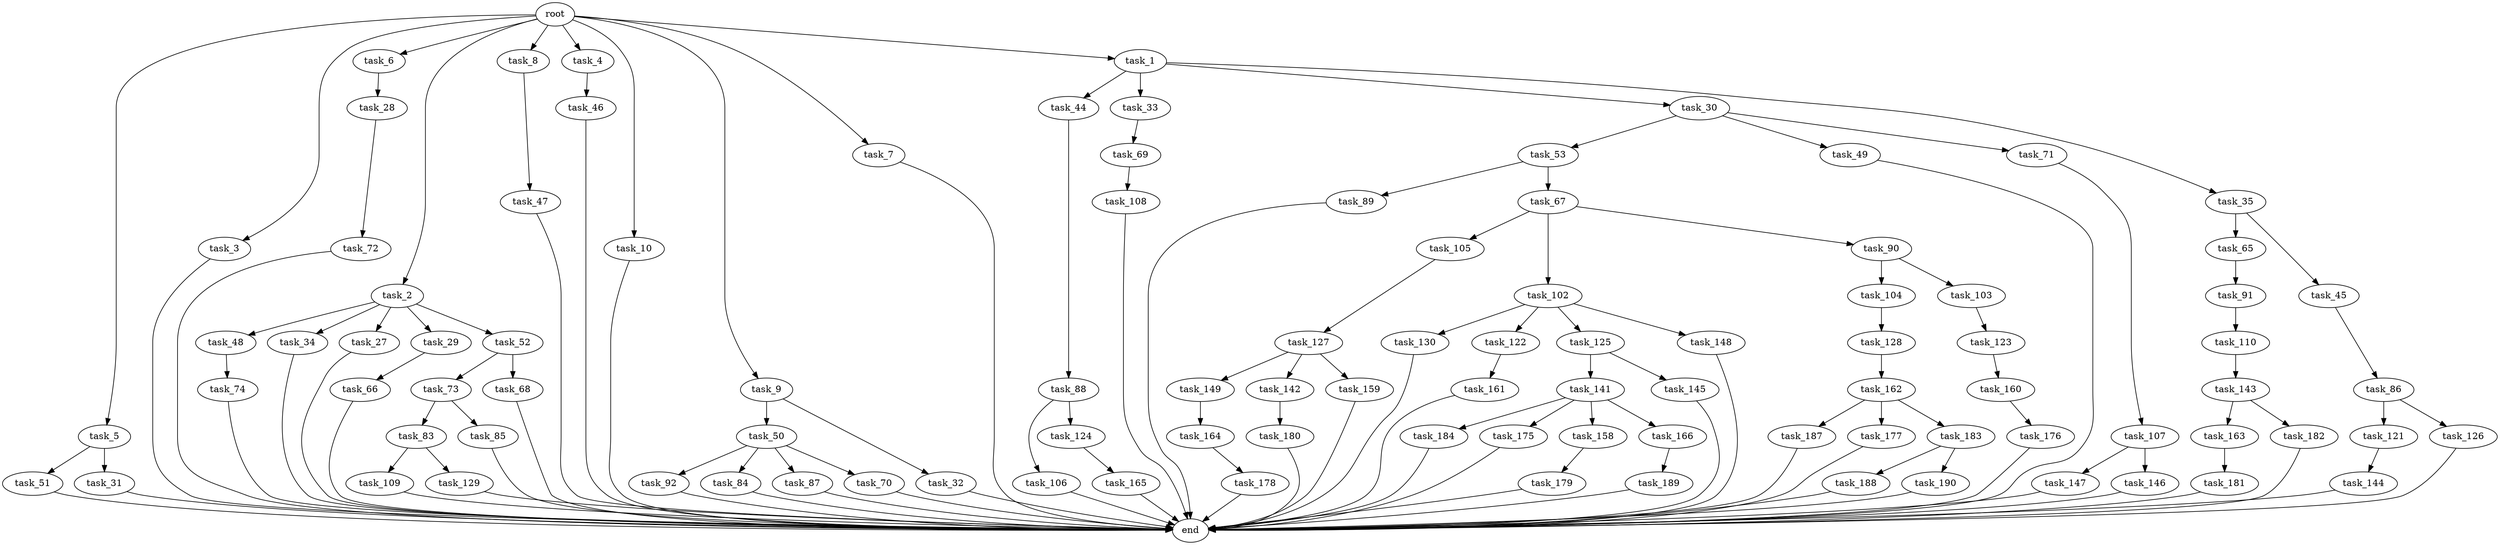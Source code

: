 digraph G {
  task_73 [size="3435973836.800000"];
  task_65 [size="7730941132.800000"];
  task_92 [size="69578470195.199997"];
  task_45 [size="7730941132.800000"];
  task_89 [size="30923764531.200001"];
  task_5 [size="102.400000"];
  task_47 [size="69578470195.199997"];
  task_147 [size="54975581388.800003"];
  task_3 [size="102.400000"];
  task_6 [size="102.400000"];
  task_141 [size="85899345920.000000"];
  task_2 [size="102.400000"];
  task_8 [size="102.400000"];
  task_44 [size="54975581388.800003"];
  task_163 [size="7730941132.800000"];
  task_69 [size="21474836480.000000"];
  task_53 [size="21474836480.000000"];
  task_84 [size="69578470195.199997"];
  task_49 [size="21474836480.000000"];
  task_184 [size="30923764531.200001"];
  task_187 [size="85899345920.000000"];
  task_86 [size="7730941132.800000"];
  task_145 [size="85899345920.000000"];
  task_177 [size="85899345920.000000"];
  task_144 [size="85899345920.000000"];
  task_33 [size="54975581388.800003"];
  task_130 [size="42090679500.800003"];
  task_189 [size="13743895347.200001"];
  task_71 [size="21474836480.000000"];
  task_160 [size="7730941132.800000"];
  task_105 [size="54975581388.800003"];
  task_48 [size="54975581388.800003"];
  task_4 [size="102.400000"];
  task_104 [size="85899345920.000000"];
  task_176 [size="69578470195.199997"];
  task_181 [size="69578470195.199997"];
  task_109 [size="13743895347.200001"];
  task_149 [size="42090679500.800003"];
  task_50 [size="30923764531.200001"];
  task_34 [size="54975581388.800003"];
  task_10 [size="102.400000"];
  task_161 [size="13743895347.200001"];
  task_127 [size="54975581388.800003"];
  task_83 [size="54975581388.800003"];
  task_74 [size="42090679500.800003"];
  task_103 [size="85899345920.000000"];
  task_110 [size="85899345920.000000"];
  task_9 [size="102.400000"];
  task_46 [size="85899345920.000000"];
  task_85 [size="54975581388.800003"];
  task_121 [size="30923764531.200001"];
  task_107 [size="21474836480.000000"];
  task_126 [size="30923764531.200001"];
  task_27 [size="54975581388.800003"];
  task_179 [size="42090679500.800003"];
  end [size="0.000000"];
  task_143 [size="85899345920.000000"];
  task_51 [size="85899345920.000000"];
  task_66 [size="54975581388.800003"];
  task_142 [size="42090679500.800003"];
  root [size="0.000000"];
  task_106 [size="42090679500.800003"];
  task_146 [size="54975581388.800003"];
  task_32 [size="30923764531.200001"];
  task_30 [size="54975581388.800003"];
  task_188 [size="30923764531.200001"];
  task_72 [size="30923764531.200001"];
  task_180 [size="7730941132.800000"];
  task_129 [size="13743895347.200001"];
  task_88 [size="3435973836.800000"];
  task_28 [size="85899345920.000000"];
  task_190 [size="30923764531.200001"];
  task_162 [size="3435973836.800000"];
  task_87 [size="69578470195.199997"];
  task_29 [size="54975581388.800003"];
  task_31 [size="85899345920.000000"];
  task_165 [size="54975581388.800003"];
  task_122 [size="42090679500.800003"];
  task_175 [size="30923764531.200001"];
  task_52 [size="54975581388.800003"];
  task_91 [size="30923764531.200001"];
  task_35 [size="54975581388.800003"];
  task_67 [size="30923764531.200001"];
  task_178 [size="85899345920.000000"];
  task_159 [size="42090679500.800003"];
  task_125 [size="42090679500.800003"];
  task_102 [size="54975581388.800003"];
  task_158 [size="30923764531.200001"];
  task_166 [size="30923764531.200001"];
  task_7 [size="102.400000"];
  task_164 [size="3435973836.800000"];
  task_90 [size="54975581388.800003"];
  task_128 [size="54975581388.800003"];
  task_148 [size="42090679500.800003"];
  task_1 [size="102.400000"];
  task_108 [size="3435973836.800000"];
  task_68 [size="3435973836.800000"];
  task_183 [size="85899345920.000000"];
  task_182 [size="7730941132.800000"];
  task_70 [size="69578470195.199997"];
  task_124 [size="42090679500.800003"];
  task_123 [size="30923764531.200001"];

  task_73 -> task_83 [size="536870912.000000"];
  task_73 -> task_85 [size="536870912.000000"];
  task_65 -> task_91 [size="301989888.000000"];
  task_92 -> end [size="1.000000"];
  task_45 -> task_86 [size="75497472.000000"];
  task_89 -> end [size="1.000000"];
  task_5 -> task_31 [size="838860800.000000"];
  task_5 -> task_51 [size="838860800.000000"];
  task_47 -> end [size="1.000000"];
  task_147 -> end [size="1.000000"];
  task_3 -> end [size="1.000000"];
  task_6 -> task_28 [size="838860800.000000"];
  task_141 -> task_184 [size="301989888.000000"];
  task_141 -> task_158 [size="301989888.000000"];
  task_141 -> task_175 [size="301989888.000000"];
  task_141 -> task_166 [size="301989888.000000"];
  task_2 -> task_29 [size="536870912.000000"];
  task_2 -> task_27 [size="536870912.000000"];
  task_2 -> task_34 [size="536870912.000000"];
  task_2 -> task_48 [size="536870912.000000"];
  task_2 -> task_52 [size="536870912.000000"];
  task_8 -> task_47 [size="679477248.000000"];
  task_44 -> task_88 [size="33554432.000000"];
  task_163 -> task_181 [size="679477248.000000"];
  task_69 -> task_108 [size="33554432.000000"];
  task_53 -> task_89 [size="301989888.000000"];
  task_53 -> task_67 [size="301989888.000000"];
  task_84 -> end [size="1.000000"];
  task_49 -> end [size="1.000000"];
  task_184 -> end [size="1.000000"];
  task_187 -> end [size="1.000000"];
  task_86 -> task_126 [size="301989888.000000"];
  task_86 -> task_121 [size="301989888.000000"];
  task_145 -> end [size="1.000000"];
  task_177 -> end [size="1.000000"];
  task_144 -> end [size="1.000000"];
  task_33 -> task_69 [size="209715200.000000"];
  task_130 -> end [size="1.000000"];
  task_189 -> end [size="1.000000"];
  task_71 -> task_107 [size="209715200.000000"];
  task_160 -> task_176 [size="679477248.000000"];
  task_105 -> task_127 [size="536870912.000000"];
  task_48 -> task_74 [size="411041792.000000"];
  task_4 -> task_46 [size="838860800.000000"];
  task_104 -> task_128 [size="536870912.000000"];
  task_176 -> end [size="1.000000"];
  task_181 -> end [size="1.000000"];
  task_109 -> end [size="1.000000"];
  task_149 -> task_164 [size="33554432.000000"];
  task_50 -> task_84 [size="679477248.000000"];
  task_50 -> task_87 [size="679477248.000000"];
  task_50 -> task_70 [size="679477248.000000"];
  task_50 -> task_92 [size="679477248.000000"];
  task_34 -> end [size="1.000000"];
  task_10 -> end [size="1.000000"];
  task_161 -> end [size="1.000000"];
  task_127 -> task_159 [size="411041792.000000"];
  task_127 -> task_142 [size="411041792.000000"];
  task_127 -> task_149 [size="411041792.000000"];
  task_83 -> task_109 [size="134217728.000000"];
  task_83 -> task_129 [size="134217728.000000"];
  task_74 -> end [size="1.000000"];
  task_103 -> task_123 [size="301989888.000000"];
  task_110 -> task_143 [size="838860800.000000"];
  task_9 -> task_50 [size="301989888.000000"];
  task_9 -> task_32 [size="301989888.000000"];
  task_46 -> end [size="1.000000"];
  task_85 -> end [size="1.000000"];
  task_121 -> task_144 [size="838860800.000000"];
  task_107 -> task_147 [size="536870912.000000"];
  task_107 -> task_146 [size="536870912.000000"];
  task_126 -> end [size="1.000000"];
  task_27 -> end [size="1.000000"];
  task_179 -> end [size="1.000000"];
  task_143 -> task_182 [size="75497472.000000"];
  task_143 -> task_163 [size="75497472.000000"];
  task_51 -> end [size="1.000000"];
  task_66 -> end [size="1.000000"];
  task_142 -> task_180 [size="75497472.000000"];
  root -> task_8 [size="1.000000"];
  root -> task_9 [size="1.000000"];
  root -> task_3 [size="1.000000"];
  root -> task_7 [size="1.000000"];
  root -> task_6 [size="1.000000"];
  root -> task_1 [size="1.000000"];
  root -> task_10 [size="1.000000"];
  root -> task_5 [size="1.000000"];
  root -> task_2 [size="1.000000"];
  root -> task_4 [size="1.000000"];
  task_106 -> end [size="1.000000"];
  task_146 -> end [size="1.000000"];
  task_32 -> end [size="1.000000"];
  task_30 -> task_53 [size="209715200.000000"];
  task_30 -> task_49 [size="209715200.000000"];
  task_30 -> task_71 [size="209715200.000000"];
  task_188 -> end [size="1.000000"];
  task_72 -> end [size="1.000000"];
  task_180 -> end [size="1.000000"];
  task_129 -> end [size="1.000000"];
  task_88 -> task_124 [size="411041792.000000"];
  task_88 -> task_106 [size="411041792.000000"];
  task_28 -> task_72 [size="301989888.000000"];
  task_190 -> end [size="1.000000"];
  task_162 -> task_177 [size="838860800.000000"];
  task_162 -> task_183 [size="838860800.000000"];
  task_162 -> task_187 [size="838860800.000000"];
  task_87 -> end [size="1.000000"];
  task_29 -> task_66 [size="536870912.000000"];
  task_31 -> end [size="1.000000"];
  task_165 -> end [size="1.000000"];
  task_122 -> task_161 [size="134217728.000000"];
  task_175 -> end [size="1.000000"];
  task_52 -> task_73 [size="33554432.000000"];
  task_52 -> task_68 [size="33554432.000000"];
  task_91 -> task_110 [size="838860800.000000"];
  task_35 -> task_65 [size="75497472.000000"];
  task_35 -> task_45 [size="75497472.000000"];
  task_67 -> task_102 [size="536870912.000000"];
  task_67 -> task_90 [size="536870912.000000"];
  task_67 -> task_105 [size="536870912.000000"];
  task_178 -> end [size="1.000000"];
  task_159 -> end [size="1.000000"];
  task_125 -> task_141 [size="838860800.000000"];
  task_125 -> task_145 [size="838860800.000000"];
  task_102 -> task_148 [size="411041792.000000"];
  task_102 -> task_125 [size="411041792.000000"];
  task_102 -> task_130 [size="411041792.000000"];
  task_102 -> task_122 [size="411041792.000000"];
  task_158 -> task_179 [size="411041792.000000"];
  task_166 -> task_189 [size="134217728.000000"];
  task_7 -> end [size="1.000000"];
  task_164 -> task_178 [size="838860800.000000"];
  task_90 -> task_104 [size="838860800.000000"];
  task_90 -> task_103 [size="838860800.000000"];
  task_128 -> task_162 [size="33554432.000000"];
  task_148 -> end [size="1.000000"];
  task_1 -> task_30 [size="536870912.000000"];
  task_1 -> task_33 [size="536870912.000000"];
  task_1 -> task_35 [size="536870912.000000"];
  task_1 -> task_44 [size="536870912.000000"];
  task_108 -> end [size="1.000000"];
  task_68 -> end [size="1.000000"];
  task_183 -> task_188 [size="301989888.000000"];
  task_183 -> task_190 [size="301989888.000000"];
  task_182 -> end [size="1.000000"];
  task_70 -> end [size="1.000000"];
  task_124 -> task_165 [size="536870912.000000"];
  task_123 -> task_160 [size="75497472.000000"];
}
